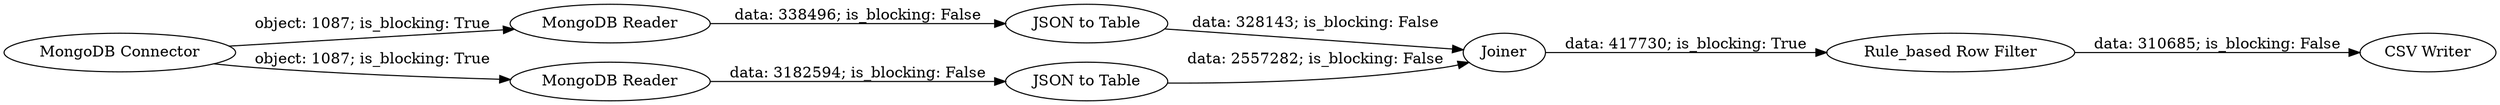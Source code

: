 digraph {
	"162008427386314295_4" [label="JSON to Table"]
	"162008427386314295_2" [label="MongoDB Reader"]
	"162008427386314295_7" [label="Rule_based Row Filter"]
	"162008427386314295_6" [label=Joiner]
	"162008427386314295_3" [label="MongoDB Reader"]
	"162008427386314295_1" [label="MongoDB Connector"]
	"162008427386314295_5" [label="JSON to Table"]
	"162008427386314295_8" [label="CSV Writer"]
	"162008427386314295_2" -> "162008427386314295_4" [label="data: 338496; is_blocking: False"]
	"162008427386314295_1" -> "162008427386314295_3" [label="object: 1087; is_blocking: True"]
	"162008427386314295_5" -> "162008427386314295_6" [label="data: 2557282; is_blocking: False"]
	"162008427386314295_3" -> "162008427386314295_5" [label="data: 3182594; is_blocking: False"]
	"162008427386314295_4" -> "162008427386314295_6" [label="data: 328143; is_blocking: False"]
	"162008427386314295_7" -> "162008427386314295_8" [label="data: 310685; is_blocking: False"]
	"162008427386314295_1" -> "162008427386314295_2" [label="object: 1087; is_blocking: True"]
	"162008427386314295_6" -> "162008427386314295_7" [label="data: 417730; is_blocking: True"]
	rankdir=LR
}
